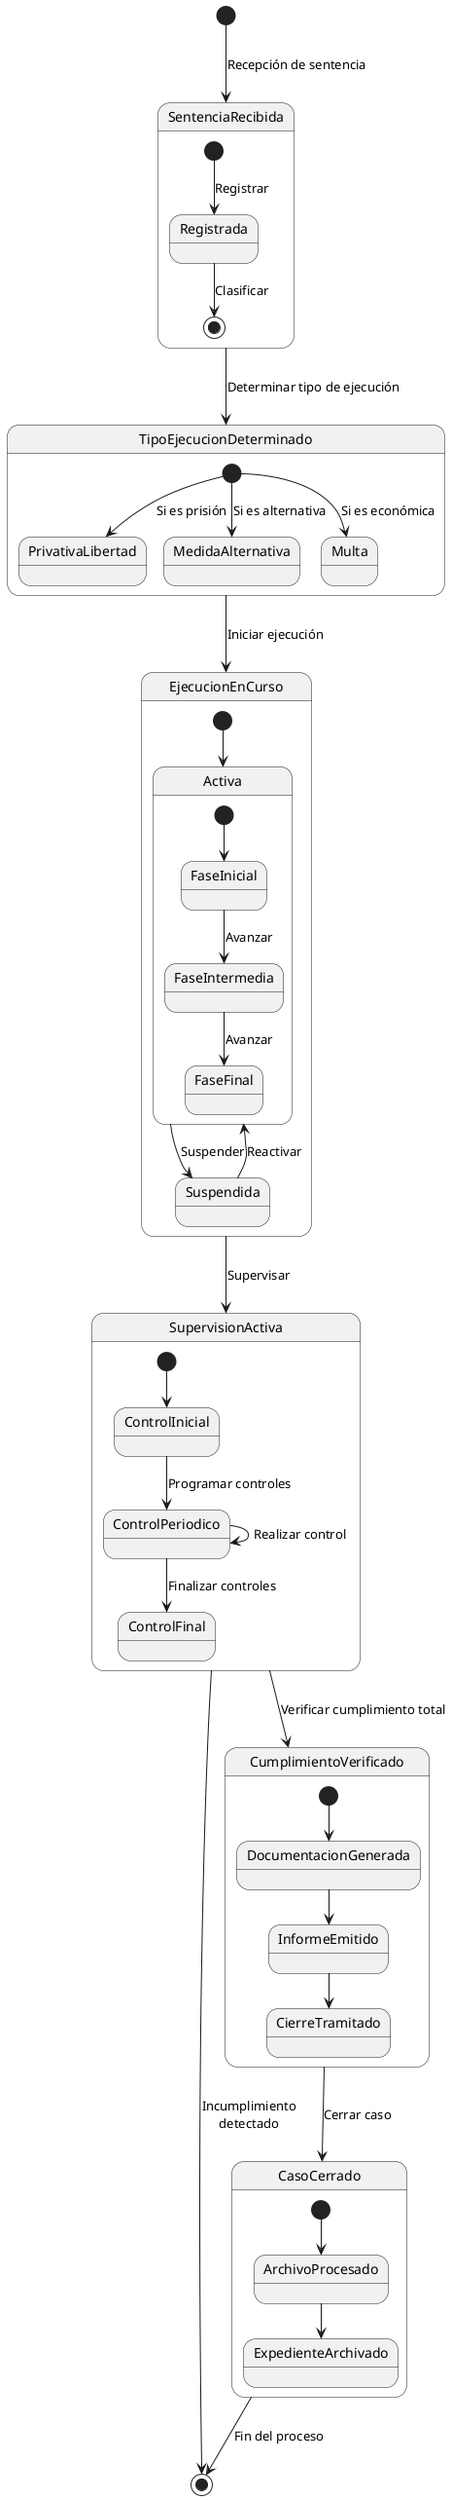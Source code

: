 @startuml Diagrama de Estados de Ejecución de Sentencia

[*] --> SentenciaRecibida : Recepción de sentencia

state SentenciaRecibida {
  [*] --> Registrada : Registrar
  Registrada --> [*] : Clasificar
}

SentenciaRecibida --> TipoEjecucionDeterminado : Determinar tipo de ejecución

state TipoEjecucionDeterminado {
  [*] --> PrivativaLibertad : Si es prisión
  [*] --> MedidaAlternativa : Si es alternativa
  [*] --> Multa : Si es económica
}

TipoEjecucionDeterminado --> EjecucionEnCurso : Iniciar ejecución

state EjecucionEnCurso {
  [*] --> Activa
  Activa --> Suspendida : Suspender
  Suspendida --> Activa : Reactivar
  
  state Activa {
    [*] --> FaseInicial
    FaseInicial --> FaseIntermedia : Avanzar
    FaseIntermedia --> FaseFinal : Avanzar
  }
}

EjecucionEnCurso --> SupervisionActiva : Supervisar

state SupervisionActiva {
  [*] --> ControlInicial
  ControlInicial --> ControlPeriodico : Programar controles
  ControlPeriodico --> ControlPeriodico : Realizar control
  ControlPeriodico --> ControlFinal : Finalizar controles
}

SupervisionActiva --> [*] : Incumplimiento\ndetectado

SupervisionActiva --> CumplimientoVerificado : Verificar cumplimiento total

state CumplimientoVerificado {
  [*] --> DocumentacionGenerada
  DocumentacionGenerada --> InformeEmitido
  InformeEmitido --> CierreTramitado
}

CumplimientoVerificado --> CasoCerrado : Cerrar caso

state CasoCerrado {
  [*] --> ArchivoProcesado
  ArchivoProcesado --> ExpedienteArchivado
}

CasoCerrado --> [*] : Fin del proceso

@enduml
